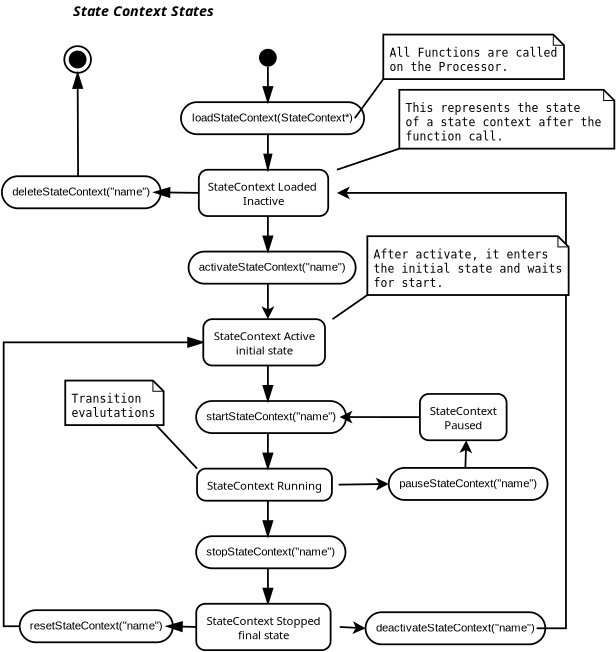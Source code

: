 <?xml version="1.0" encoding="UTF-8"?>
<dia:diagram xmlns:dia="http://www.lysator.liu.se/~alla/dia/">
  <dia:layer name="Background" visible="true">
    <dia:object type="UML - State Term" version="0" id="O0">
      <dia:attribute name="obj_pos">
        <dia:point val="6.075,1.3"/>
      </dia:attribute>
      <dia:attribute name="obj_bb">
        <dia:rectangle val="6.075,1.3;7.075,2.3"/>
      </dia:attribute>
      <dia:attribute name="elem_corner">
        <dia:point val="6.075,1.3"/>
      </dia:attribute>
      <dia:attribute name="elem_width">
        <dia:real val="1"/>
      </dia:attribute>
      <dia:attribute name="elem_height">
        <dia:real val="1"/>
      </dia:attribute>
      <dia:attribute name="is_final">
        <dia:boolean val="false"/>
      </dia:attribute>
    </dia:object>
    <dia:object type="UML - State" version="0" id="O1">
      <dia:attribute name="obj_pos">
        <dia:point val="2.7,8.085"/>
      </dia:attribute>
      <dia:attribute name="obj_bb">
        <dia:rectangle val="2.7,8.085;10.45,10.685"/>
      </dia:attribute>
      <dia:attribute name="elem_corner">
        <dia:point val="2.7,8.085"/>
      </dia:attribute>
      <dia:attribute name="elem_width">
        <dia:real val="7.75"/>
      </dia:attribute>
      <dia:attribute name="elem_height">
        <dia:real val="2.6"/>
      </dia:attribute>
      <dia:attribute name="line_colour">
        <dia:color val="#000000"/>
      </dia:attribute>
      <dia:attribute name="fill_colour">
        <dia:color val="#ffffff"/>
      </dia:attribute>
      <dia:attribute name="text">
        <dia:composite type="text">
          <dia:attribute name="string">
            <dia:string>#StateContext Loaded
Inactive#</dia:string>
          </dia:attribute>
          <dia:attribute name="font">
            <dia:font family="sans" style="0" name="Helvetica"/>
          </dia:attribute>
          <dia:attribute name="height">
            <dia:real val="0.8"/>
          </dia:attribute>
          <dia:attribute name="pos">
            <dia:point val="6.575,9.285"/>
          </dia:attribute>
          <dia:attribute name="color">
            <dia:color val="#000000"/>
          </dia:attribute>
          <dia:attribute name="alignment">
            <dia:enum val="1"/>
          </dia:attribute>
        </dia:composite>
      </dia:attribute>
    </dia:object>
    <dia:object type="Standard - Text" version="0" id="O2">
      <dia:attribute name="obj_pos">
        <dia:point val="-0.4,-0.525"/>
      </dia:attribute>
      <dia:attribute name="obj_bb">
        <dia:rectangle val="-4.75,-1.403;3.978,-0.07"/>
      </dia:attribute>
      <dia:attribute name="text">
        <dia:composite type="text">
          <dia:attribute name="string">
            <dia:string>#State Context States#</dia:string>
          </dia:attribute>
          <dia:attribute name="font">
            <dia:font family="sans" style="88" name="Helvetica"/>
          </dia:attribute>
          <dia:attribute name="height">
            <dia:real val="1"/>
          </dia:attribute>
          <dia:attribute name="pos">
            <dia:point val="-0.4,-0.525"/>
          </dia:attribute>
          <dia:attribute name="color">
            <dia:color val="#000000"/>
          </dia:attribute>
          <dia:attribute name="alignment">
            <dia:enum val="1"/>
          </dia:attribute>
        </dia:composite>
      </dia:attribute>
    </dia:object>
    <dia:object type="Standard - Text" version="0" id="O3">
      <dia:attribute name="obj_pos">
        <dia:point val="6.575,5.3"/>
      </dia:attribute>
      <dia:attribute name="obj_bb">
        <dia:rectangle val="6.575,4.6;6.575,5.6"/>
      </dia:attribute>
      <dia:attribute name="text">
        <dia:composite type="text">
          <dia:attribute name="string">
            <dia:string>##</dia:string>
          </dia:attribute>
          <dia:attribute name="font">
            <dia:font family="sans" style="0" name="Helvetica"/>
          </dia:attribute>
          <dia:attribute name="height">
            <dia:real val="0.8"/>
          </dia:attribute>
          <dia:attribute name="pos">
            <dia:point val="6.575,5.3"/>
          </dia:attribute>
          <dia:attribute name="color">
            <dia:color val="#000000"/>
          </dia:attribute>
          <dia:attribute name="alignment">
            <dia:enum val="0"/>
          </dia:attribute>
        </dia:composite>
      </dia:attribute>
    </dia:object>
    <dia:object type="UML - Activity" version="0" id="O4">
      <dia:attribute name="obj_pos">
        <dia:point val="1.7,4.293"/>
      </dia:attribute>
      <dia:attribute name="obj_bb">
        <dia:rectangle val="1.7,4.293;11.45,6.093"/>
      </dia:attribute>
      <dia:attribute name="elem_corner">
        <dia:point val="1.7,4.293"/>
      </dia:attribute>
      <dia:attribute name="elem_width">
        <dia:real val="9.75"/>
      </dia:attribute>
      <dia:attribute name="elem_height">
        <dia:real val="1.8"/>
      </dia:attribute>
      <dia:attribute name="text">
        <dia:composite type="text">
          <dia:attribute name="string">
            <dia:string>#loadStateContext(StateContext*)#</dia:string>
          </dia:attribute>
          <dia:attribute name="font">
            <dia:font family="arial" style="0" name="Helvetica"/>
          </dia:attribute>
          <dia:attribute name="height">
            <dia:real val="0.8"/>
          </dia:attribute>
          <dia:attribute name="pos">
            <dia:point val="6.575,5.393"/>
          </dia:attribute>
          <dia:attribute name="color">
            <dia:color val="#000000"/>
          </dia:attribute>
          <dia:attribute name="alignment">
            <dia:enum val="1"/>
          </dia:attribute>
        </dia:composite>
      </dia:attribute>
    </dia:object>
    <dia:object type="UML - Activity" version="0" id="O5">
      <dia:attribute name="obj_pos">
        <dia:point val="2.55,21.062"/>
      </dia:attribute>
      <dia:attribute name="obj_bb">
        <dia:rectangle val="2.55,21.062;10.6,22.863"/>
      </dia:attribute>
      <dia:attribute name="elem_corner">
        <dia:point val="2.55,21.062"/>
      </dia:attribute>
      <dia:attribute name="elem_width">
        <dia:real val="8.05"/>
      </dia:attribute>
      <dia:attribute name="elem_height">
        <dia:real val="1.8"/>
      </dia:attribute>
      <dia:attribute name="text">
        <dia:composite type="text">
          <dia:attribute name="string">
            <dia:string>#startStateContext("name")#</dia:string>
          </dia:attribute>
          <dia:attribute name="font">
            <dia:font family="arial" style="0" name="Helvetica"/>
          </dia:attribute>
          <dia:attribute name="height">
            <dia:real val="0.8"/>
          </dia:attribute>
          <dia:attribute name="pos">
            <dia:point val="6.575,22.163"/>
          </dia:attribute>
          <dia:attribute name="color">
            <dia:color val="#000000"/>
          </dia:attribute>
          <dia:attribute name="alignment">
            <dia:enum val="1"/>
          </dia:attribute>
        </dia:composite>
      </dia:attribute>
    </dia:object>
    <dia:object type="UML - State" version="0" id="O6">
      <dia:attribute name="obj_pos">
        <dia:point val="2.6,24.855"/>
      </dia:attribute>
      <dia:attribute name="obj_bb">
        <dia:rectangle val="2.6,24.855;10.55,26.655"/>
      </dia:attribute>
      <dia:attribute name="elem_corner">
        <dia:point val="2.6,24.855"/>
      </dia:attribute>
      <dia:attribute name="elem_width">
        <dia:real val="7.95"/>
      </dia:attribute>
      <dia:attribute name="elem_height">
        <dia:real val="1.8"/>
      </dia:attribute>
      <dia:attribute name="line_colour">
        <dia:color val="#000000"/>
      </dia:attribute>
      <dia:attribute name="fill_colour">
        <dia:color val="#ffffff"/>
      </dia:attribute>
      <dia:attribute name="text">
        <dia:composite type="text">
          <dia:attribute name="string">
            <dia:string>#StateContext Running#</dia:string>
          </dia:attribute>
          <dia:attribute name="font">
            <dia:font family="sans" style="0" name="Helvetica"/>
          </dia:attribute>
          <dia:attribute name="height">
            <dia:real val="0.8"/>
          </dia:attribute>
          <dia:attribute name="pos">
            <dia:point val="6.575,26.055"/>
          </dia:attribute>
          <dia:attribute name="color">
            <dia:color val="#000000"/>
          </dia:attribute>
          <dia:attribute name="alignment">
            <dia:enum val="1"/>
          </dia:attribute>
        </dia:composite>
      </dia:attribute>
    </dia:object>
    <dia:object type="UML - Activity" version="0" id="O7">
      <dia:attribute name="obj_pos">
        <dia:point val="2.55,28.648"/>
      </dia:attribute>
      <dia:attribute name="obj_bb">
        <dia:rectangle val="2.55,28.648;10.6,30.448"/>
      </dia:attribute>
      <dia:attribute name="elem_corner">
        <dia:point val="2.55,28.648"/>
      </dia:attribute>
      <dia:attribute name="elem_width">
        <dia:real val="8.05"/>
      </dia:attribute>
      <dia:attribute name="elem_height">
        <dia:real val="1.8"/>
      </dia:attribute>
      <dia:attribute name="text">
        <dia:composite type="text">
          <dia:attribute name="string">
            <dia:string>#stopStateContext("name")#</dia:string>
          </dia:attribute>
          <dia:attribute name="font">
            <dia:font family="arial" style="0" name="Helvetica"/>
          </dia:attribute>
          <dia:attribute name="height">
            <dia:real val="0.8"/>
          </dia:attribute>
          <dia:attribute name="pos">
            <dia:point val="6.575,29.747"/>
          </dia:attribute>
          <dia:attribute name="color">
            <dia:color val="#000000"/>
          </dia:attribute>
          <dia:attribute name="alignment">
            <dia:enum val="1"/>
          </dia:attribute>
        </dia:composite>
      </dia:attribute>
    </dia:object>
    <dia:object type="UML - Activity" version="0" id="O8">
      <dia:attribute name="obj_pos">
        <dia:point val="-7.35,32.8"/>
      </dia:attribute>
      <dia:attribute name="obj_bb">
        <dia:rectangle val="-7.35,32.8;0.9,34.6"/>
      </dia:attribute>
      <dia:attribute name="elem_corner">
        <dia:point val="-7.35,32.8"/>
      </dia:attribute>
      <dia:attribute name="elem_width">
        <dia:real val="8.25"/>
      </dia:attribute>
      <dia:attribute name="elem_height">
        <dia:real val="1.8"/>
      </dia:attribute>
      <dia:attribute name="text">
        <dia:composite type="text">
          <dia:attribute name="string">
            <dia:string>#resetStateContext("name")#</dia:string>
          </dia:attribute>
          <dia:attribute name="font">
            <dia:font family="arial" style="0" name="Helvetica"/>
          </dia:attribute>
          <dia:attribute name="height">
            <dia:real val="0.8"/>
          </dia:attribute>
          <dia:attribute name="pos">
            <dia:point val="-3.225,33.9"/>
          </dia:attribute>
          <dia:attribute name="color">
            <dia:color val="#000000"/>
          </dia:attribute>
          <dia:attribute name="alignment">
            <dia:enum val="1"/>
          </dia:attribute>
        </dia:composite>
      </dia:attribute>
    </dia:object>
    <dia:object type="Standard - Line" version="0" id="O9">
      <dia:attribute name="obj_pos">
        <dia:point val="6.575,2.3"/>
      </dia:attribute>
      <dia:attribute name="obj_bb">
        <dia:rectangle val="6.075,2.25;7.075,4.343"/>
      </dia:attribute>
      <dia:attribute name="conn_endpoints">
        <dia:point val="6.575,2.3"/>
        <dia:point val="6.575,4.293"/>
      </dia:attribute>
      <dia:attribute name="numcp">
        <dia:int val="1"/>
      </dia:attribute>
      <dia:attribute name="end_arrow">
        <dia:enum val="3"/>
      </dia:attribute>
      <dia:attribute name="end_arrow_length">
        <dia:real val="0.8"/>
      </dia:attribute>
      <dia:attribute name="end_arrow_width">
        <dia:real val="0.5"/>
      </dia:attribute>
      <dia:connections>
        <dia:connection handle="0" to="O0" connection="6"/>
        <dia:connection handle="1" to="O4" connection="1"/>
      </dia:connections>
    </dia:object>
    <dia:object type="Standard - Line" version="0" id="O10">
      <dia:attribute name="obj_pos">
        <dia:point val="6.575,6.093"/>
      </dia:attribute>
      <dia:attribute name="obj_bb">
        <dia:rectangle val="6.175,6.043;6.975,8.135"/>
      </dia:attribute>
      <dia:attribute name="conn_endpoints">
        <dia:point val="6.575,6.093"/>
        <dia:point val="6.575,8.085"/>
      </dia:attribute>
      <dia:attribute name="numcp">
        <dia:int val="1"/>
      </dia:attribute>
      <dia:attribute name="end_arrow">
        <dia:enum val="3"/>
      </dia:attribute>
      <dia:attribute name="end_arrow_length">
        <dia:real val="0.8"/>
      </dia:attribute>
      <dia:attribute name="end_arrow_width">
        <dia:real val="0.4"/>
      </dia:attribute>
      <dia:connections>
        <dia:connection handle="0" to="O4" connection="6"/>
        <dia:connection handle="1" to="O1" connection="1"/>
      </dia:connections>
    </dia:object>
    <dia:object type="Standard - Line" version="0" id="O11">
      <dia:attribute name="obj_pos">
        <dia:point val="6.575,22.863"/>
      </dia:attribute>
      <dia:attribute name="obj_bb">
        <dia:rectangle val="6.075,22.812;7.075,24.905"/>
      </dia:attribute>
      <dia:attribute name="conn_endpoints">
        <dia:point val="6.575,22.863"/>
        <dia:point val="6.575,24.855"/>
      </dia:attribute>
      <dia:attribute name="numcp">
        <dia:int val="1"/>
      </dia:attribute>
      <dia:attribute name="end_arrow">
        <dia:enum val="3"/>
      </dia:attribute>
      <dia:attribute name="end_arrow_length">
        <dia:real val="0.8"/>
      </dia:attribute>
      <dia:attribute name="end_arrow_width">
        <dia:real val="0.5"/>
      </dia:attribute>
      <dia:connections>
        <dia:connection handle="0" to="O5" connection="6"/>
        <dia:connection handle="1" to="O6" connection="1"/>
      </dia:connections>
    </dia:object>
    <dia:object type="Standard - Line" version="0" id="O12">
      <dia:attribute name="obj_pos">
        <dia:point val="6.575,26.655"/>
      </dia:attribute>
      <dia:attribute name="obj_bb">
        <dia:rectangle val="6.075,26.605;7.075,28.698"/>
      </dia:attribute>
      <dia:attribute name="conn_endpoints">
        <dia:point val="6.575,26.655"/>
        <dia:point val="6.575,28.648"/>
      </dia:attribute>
      <dia:attribute name="numcp">
        <dia:int val="1"/>
      </dia:attribute>
      <dia:attribute name="end_arrow">
        <dia:enum val="3"/>
      </dia:attribute>
      <dia:attribute name="end_arrow_length">
        <dia:real val="0.8"/>
      </dia:attribute>
      <dia:attribute name="end_arrow_width">
        <dia:real val="0.5"/>
      </dia:attribute>
      <dia:connections>
        <dia:connection handle="0" to="O6" connection="6"/>
        <dia:connection handle="1" to="O7" connection="1"/>
      </dia:connections>
    </dia:object>
    <dia:object type="Standard - Line" version="0" id="O13">
      <dia:attribute name="obj_pos">
        <dia:point val="6.575,30.448"/>
      </dia:attribute>
      <dia:attribute name="obj_bb">
        <dia:rectangle val="6.08,30.397;7.08,32.491"/>
      </dia:attribute>
      <dia:attribute name="conn_endpoints">
        <dia:point val="6.575,30.448"/>
        <dia:point val="6.58,32.44"/>
      </dia:attribute>
      <dia:attribute name="numcp">
        <dia:int val="1"/>
      </dia:attribute>
      <dia:attribute name="end_arrow">
        <dia:enum val="3"/>
      </dia:attribute>
      <dia:attribute name="end_arrow_length">
        <dia:real val="0.8"/>
      </dia:attribute>
      <dia:attribute name="end_arrow_width">
        <dia:real val="0.5"/>
      </dia:attribute>
      <dia:connections>
        <dia:connection handle="0" to="O7" connection="6"/>
        <dia:connection handle="1" to="O41" connection="1"/>
      </dia:connections>
    </dia:object>
    <dia:object type="Standard - Line" version="0" id="O14">
      <dia:attribute name="obj_pos">
        <dia:point val="2.555,33.74"/>
      </dia:attribute>
      <dia:attribute name="obj_bb">
        <dia:rectangle val="0.838,33.199;2.606,34.201"/>
      </dia:attribute>
      <dia:attribute name="conn_endpoints">
        <dia:point val="2.555,33.74"/>
        <dia:point val="0.9,33.7"/>
      </dia:attribute>
      <dia:attribute name="numcp">
        <dia:int val="1"/>
      </dia:attribute>
      <dia:attribute name="end_arrow">
        <dia:enum val="3"/>
      </dia:attribute>
      <dia:attribute name="end_arrow_length">
        <dia:real val="0.8"/>
      </dia:attribute>
      <dia:attribute name="end_arrow_width">
        <dia:real val="0.5"/>
      </dia:attribute>
      <dia:connections>
        <dia:connection handle="0" to="O41" connection="3"/>
        <dia:connection handle="1" to="O8" connection="4"/>
      </dia:connections>
    </dia:object>
    <dia:object type="Standard - ZigZagLine" version="0" id="O15">
      <dia:attribute name="obj_pos">
        <dia:point val="-7.35,33.7"/>
      </dia:attribute>
      <dia:attribute name="obj_bb">
        <dia:rectangle val="-8.3,17.27;3,33.75"/>
      </dia:attribute>
      <dia:attribute name="orth_points">
        <dia:point val="-7.35,33.7"/>
        <dia:point val="-8.25,33.7"/>
        <dia:point val="-8.25,17.77"/>
        <dia:point val="2.95,17.77"/>
      </dia:attribute>
      <dia:attribute name="orth_orient">
        <dia:enum val="0"/>
        <dia:enum val="1"/>
        <dia:enum val="0"/>
      </dia:attribute>
      <dia:attribute name="autorouting">
        <dia:boolean val="false"/>
      </dia:attribute>
      <dia:attribute name="end_arrow">
        <dia:enum val="3"/>
      </dia:attribute>
      <dia:attribute name="end_arrow_length">
        <dia:real val="0.8"/>
      </dia:attribute>
      <dia:attribute name="end_arrow_width">
        <dia:real val="0.5"/>
      </dia:attribute>
      <dia:connections>
        <dia:connection handle="0" to="O8" connection="3"/>
        <dia:connection handle="1" to="O27" connection="3"/>
      </dia:connections>
    </dia:object>
    <dia:object type="UML - Activity" version="0" id="O16">
      <dia:attribute name="obj_pos">
        <dia:point val="-8.35,8.45"/>
      </dia:attribute>
      <dia:attribute name="obj_bb">
        <dia:rectangle val="-8.35,8.45;0.2,10.25"/>
      </dia:attribute>
      <dia:attribute name="elem_corner">
        <dia:point val="-8.35,8.45"/>
      </dia:attribute>
      <dia:attribute name="elem_width">
        <dia:real val="8.55"/>
      </dia:attribute>
      <dia:attribute name="elem_height">
        <dia:real val="1.8"/>
      </dia:attribute>
      <dia:attribute name="text">
        <dia:composite type="text">
          <dia:attribute name="string">
            <dia:string>#deleteStateContext("name")#</dia:string>
          </dia:attribute>
          <dia:attribute name="font">
            <dia:font family="arial" style="0" name="Helvetica"/>
          </dia:attribute>
          <dia:attribute name="height">
            <dia:real val="0.8"/>
          </dia:attribute>
          <dia:attribute name="pos">
            <dia:point val="-4.075,9.55"/>
          </dia:attribute>
          <dia:attribute name="color">
            <dia:color val="#000000"/>
          </dia:attribute>
          <dia:attribute name="alignment">
            <dia:enum val="1"/>
          </dia:attribute>
        </dia:composite>
      </dia:attribute>
    </dia:object>
    <dia:object type="UML - State Term" version="0" id="O17">
      <dia:attribute name="obj_pos">
        <dia:point val="-4.85,1.15"/>
      </dia:attribute>
      <dia:attribute name="obj_bb">
        <dia:rectangle val="-4.85,1.15;-3.35,2.65"/>
      </dia:attribute>
      <dia:attribute name="elem_corner">
        <dia:point val="-4.85,1.15"/>
      </dia:attribute>
      <dia:attribute name="elem_width">
        <dia:real val="1.5"/>
      </dia:attribute>
      <dia:attribute name="elem_height">
        <dia:real val="1.5"/>
      </dia:attribute>
      <dia:attribute name="is_final">
        <dia:boolean val="true"/>
      </dia:attribute>
    </dia:object>
    <dia:object type="Standard - Line" version="0" id="O18">
      <dia:attribute name="obj_pos">
        <dia:point val="2.7,9.385"/>
      </dia:attribute>
      <dia:attribute name="obj_bb">
        <dia:rectangle val="0.143,8.849;2.751,9.851"/>
      </dia:attribute>
      <dia:attribute name="conn_endpoints">
        <dia:point val="2.7,9.385"/>
        <dia:point val="0.2,9.35"/>
      </dia:attribute>
      <dia:attribute name="numcp">
        <dia:int val="1"/>
      </dia:attribute>
      <dia:attribute name="end_arrow">
        <dia:enum val="3"/>
      </dia:attribute>
      <dia:attribute name="end_arrow_length">
        <dia:real val="0.8"/>
      </dia:attribute>
      <dia:attribute name="end_arrow_width">
        <dia:real val="0.5"/>
      </dia:attribute>
      <dia:connections>
        <dia:connection handle="0" to="O1" connection="3"/>
        <dia:connection handle="1" to="O16" connection="4"/>
      </dia:connections>
    </dia:object>
    <dia:object type="Standard - Line" version="0" id="O19">
      <dia:attribute name="obj_pos">
        <dia:point val="-4.075,8.45"/>
      </dia:attribute>
      <dia:attribute name="obj_bb">
        <dia:rectangle val="-4.6,2.598;-3.6,8.5"/>
      </dia:attribute>
      <dia:attribute name="conn_endpoints">
        <dia:point val="-4.075,8.45"/>
        <dia:point val="-4.1,2.65"/>
      </dia:attribute>
      <dia:attribute name="numcp">
        <dia:int val="1"/>
      </dia:attribute>
      <dia:attribute name="end_arrow">
        <dia:enum val="3"/>
      </dia:attribute>
      <dia:attribute name="end_arrow_length">
        <dia:real val="0.8"/>
      </dia:attribute>
      <dia:attribute name="end_arrow_width">
        <dia:real val="0.5"/>
      </dia:attribute>
      <dia:connections>
        <dia:connection handle="0" to="O16" connection="1"/>
        <dia:connection handle="1" to="O17" connection="6"/>
      </dia:connections>
    </dia:object>
    <dia:object type="UML - Note" version="0" id="O20">
      <dia:attribute name="obj_pos">
        <dia:point val="13.05,0.5"/>
      </dia:attribute>
      <dia:attribute name="obj_bb">
        <dia:rectangle val="13,0.45;22.4,3.05"/>
      </dia:attribute>
      <dia:attribute name="elem_corner">
        <dia:point val="13.05,0.5"/>
      </dia:attribute>
      <dia:attribute name="elem_width">
        <dia:real val="9.3"/>
      </dia:attribute>
      <dia:attribute name="elem_height">
        <dia:real val="2.5"/>
      </dia:attribute>
      <dia:attribute name="line_colour">
        <dia:color val="#000000"/>
      </dia:attribute>
      <dia:attribute name="fill_colour">
        <dia:color val="#ffffff"/>
      </dia:attribute>
      <dia:attribute name="text">
        <dia:composite type="text">
          <dia:attribute name="string">
            <dia:string>#All Functions are called
on the Processor.#</dia:string>
          </dia:attribute>
          <dia:attribute name="font">
            <dia:font family="monospace" style="0" name="Courier"/>
          </dia:attribute>
          <dia:attribute name="height">
            <dia:real val="0.8"/>
          </dia:attribute>
          <dia:attribute name="pos">
            <dia:point val="13.4,1.75"/>
          </dia:attribute>
          <dia:attribute name="color">
            <dia:color val="#000000"/>
          </dia:attribute>
          <dia:attribute name="alignment">
            <dia:enum val="0"/>
          </dia:attribute>
        </dia:composite>
      </dia:attribute>
    </dia:object>
    <dia:object type="Standard - Line" version="0" id="O21">
      <dia:attribute name="obj_pos">
        <dia:point val="13.05,3"/>
      </dia:attribute>
      <dia:attribute name="obj_bb">
        <dia:rectangle val="11.38,2.93;13.12,5.262"/>
      </dia:attribute>
      <dia:attribute name="conn_endpoints">
        <dia:point val="13.05,3"/>
        <dia:point val="11.45,5.192"/>
      </dia:attribute>
      <dia:attribute name="numcp">
        <dia:int val="1"/>
      </dia:attribute>
      <dia:connections>
        <dia:connection handle="0" to="O20" connection="5"/>
        <dia:connection handle="1" to="O4" connection="4"/>
      </dia:connections>
    </dia:object>
    <dia:object type="UML - Note" version="0" id="O22">
      <dia:attribute name="obj_pos">
        <dia:point val="13.95,3.6"/>
      </dia:attribute>
      <dia:attribute name="obj_bb">
        <dia:rectangle val="13.9,3.55;25.05,6.95"/>
      </dia:attribute>
      <dia:attribute name="elem_corner">
        <dia:point val="13.95,3.6"/>
      </dia:attribute>
      <dia:attribute name="elem_width">
        <dia:real val="11.05"/>
      </dia:attribute>
      <dia:attribute name="elem_height">
        <dia:real val="3.3"/>
      </dia:attribute>
      <dia:attribute name="line_colour">
        <dia:color val="#000000"/>
      </dia:attribute>
      <dia:attribute name="fill_colour">
        <dia:color val="#ffffff"/>
      </dia:attribute>
      <dia:attribute name="text">
        <dia:composite type="text">
          <dia:attribute name="string">
            <dia:string>#This represents the state
of a state context after the 
function call.#</dia:string>
          </dia:attribute>
          <dia:attribute name="font">
            <dia:font family="monospace" style="0" name="Courier"/>
          </dia:attribute>
          <dia:attribute name="height">
            <dia:real val="0.8"/>
          </dia:attribute>
          <dia:attribute name="pos">
            <dia:point val="14.3,4.85"/>
          </dia:attribute>
          <dia:attribute name="color">
            <dia:color val="#000000"/>
          </dia:attribute>
          <dia:attribute name="alignment">
            <dia:enum val="0"/>
          </dia:attribute>
        </dia:composite>
      </dia:attribute>
    </dia:object>
    <dia:object type="Standard - Line" version="0" id="O23">
      <dia:attribute name="obj_pos">
        <dia:point val="13.95,6.9"/>
      </dia:attribute>
      <dia:attribute name="obj_bb">
        <dia:rectangle val="10.387,6.837;14.013,8.148"/>
      </dia:attribute>
      <dia:attribute name="conn_endpoints">
        <dia:point val="13.95,6.9"/>
        <dia:point val="10.45,8.085"/>
      </dia:attribute>
      <dia:attribute name="numcp">
        <dia:int val="1"/>
      </dia:attribute>
      <dia:connections>
        <dia:connection handle="0" to="O22" connection="5"/>
        <dia:connection handle="1" to="O1" connection="2"/>
      </dia:connections>
    </dia:object>
    <dia:object type="Standard - Line" version="0" id="O24">
      <dia:attribute name="obj_pos">
        <dia:point val="6.575,19.07"/>
      </dia:attribute>
      <dia:attribute name="obj_bb">
        <dia:rectangle val="6.075,19.02;7.075,21.113"/>
      </dia:attribute>
      <dia:attribute name="conn_endpoints">
        <dia:point val="6.575,19.07"/>
        <dia:point val="6.575,21.062"/>
      </dia:attribute>
      <dia:attribute name="numcp">
        <dia:int val="1"/>
      </dia:attribute>
      <dia:attribute name="end_arrow">
        <dia:enum val="3"/>
      </dia:attribute>
      <dia:attribute name="end_arrow_length">
        <dia:real val="0.8"/>
      </dia:attribute>
      <dia:attribute name="end_arrow_width">
        <dia:real val="0.5"/>
      </dia:attribute>
      <dia:connections>
        <dia:connection handle="0" to="O27" connection="6"/>
        <dia:connection handle="1" to="O5" connection="1"/>
      </dia:connections>
    </dia:object>
    <dia:object type="UML - Activity" version="0" id="O25">
      <dia:attribute name="obj_pos">
        <dia:point val="2.125,12.678"/>
      </dia:attribute>
      <dia:attribute name="obj_bb">
        <dia:rectangle val="2.125,12.678;11.025,14.477"/>
      </dia:attribute>
      <dia:attribute name="elem_corner">
        <dia:point val="2.125,12.678"/>
      </dia:attribute>
      <dia:attribute name="elem_width">
        <dia:real val="8.9"/>
      </dia:attribute>
      <dia:attribute name="elem_height">
        <dia:real val="1.8"/>
      </dia:attribute>
      <dia:attribute name="text">
        <dia:composite type="text">
          <dia:attribute name="string">
            <dia:string>#activateStateContext("name")#</dia:string>
          </dia:attribute>
          <dia:attribute name="font">
            <dia:font family="arial" style="0" name="Helvetica"/>
          </dia:attribute>
          <dia:attribute name="height">
            <dia:real val="0.8"/>
          </dia:attribute>
          <dia:attribute name="pos">
            <dia:point val="6.575,13.777"/>
          </dia:attribute>
          <dia:attribute name="color">
            <dia:color val="#000000"/>
          </dia:attribute>
          <dia:attribute name="alignment">
            <dia:enum val="1"/>
          </dia:attribute>
        </dia:composite>
      </dia:attribute>
    </dia:object>
    <dia:object type="Standard - Line" version="0" id="O26">
      <dia:attribute name="obj_pos">
        <dia:point val="6.575,10.685"/>
      </dia:attribute>
      <dia:attribute name="obj_bb">
        <dia:rectangle val="6.075,10.635;7.075,12.727"/>
      </dia:attribute>
      <dia:attribute name="conn_endpoints">
        <dia:point val="6.575,10.685"/>
        <dia:point val="6.575,12.678"/>
      </dia:attribute>
      <dia:attribute name="numcp">
        <dia:int val="1"/>
      </dia:attribute>
      <dia:attribute name="end_arrow">
        <dia:enum val="3"/>
      </dia:attribute>
      <dia:attribute name="end_arrow_length">
        <dia:real val="0.8"/>
      </dia:attribute>
      <dia:attribute name="end_arrow_width">
        <dia:real val="0.5"/>
      </dia:attribute>
      <dia:connections>
        <dia:connection handle="0" to="O1" connection="6"/>
        <dia:connection handle="1" to="O25" connection="1"/>
      </dia:connections>
    </dia:object>
    <dia:object type="UML - State" version="0" id="O27">
      <dia:attribute name="obj_pos">
        <dia:point val="2.95,16.47"/>
      </dia:attribute>
      <dia:attribute name="obj_bb">
        <dia:rectangle val="2.95,16.47;10.2,19.07"/>
      </dia:attribute>
      <dia:attribute name="elem_corner">
        <dia:point val="2.95,16.47"/>
      </dia:attribute>
      <dia:attribute name="elem_width">
        <dia:real val="7.25"/>
      </dia:attribute>
      <dia:attribute name="elem_height">
        <dia:real val="2.6"/>
      </dia:attribute>
      <dia:attribute name="line_colour">
        <dia:color val="#000000"/>
      </dia:attribute>
      <dia:attribute name="fill_colour">
        <dia:color val="#ffffff"/>
      </dia:attribute>
      <dia:attribute name="text">
        <dia:composite type="text">
          <dia:attribute name="string">
            <dia:string>#StateContext Active
initial state#</dia:string>
          </dia:attribute>
          <dia:attribute name="font">
            <dia:font family="sans" style="0" name="Helvetica"/>
          </dia:attribute>
          <dia:attribute name="height">
            <dia:real val="0.8"/>
          </dia:attribute>
          <dia:attribute name="pos">
            <dia:point val="6.575,17.67"/>
          </dia:attribute>
          <dia:attribute name="color">
            <dia:color val="#000000"/>
          </dia:attribute>
          <dia:attribute name="alignment">
            <dia:enum val="1"/>
          </dia:attribute>
        </dia:composite>
      </dia:attribute>
    </dia:object>
    <dia:object type="Standard - Line" version="0" id="O28">
      <dia:attribute name="obj_pos">
        <dia:point val="6.575,14.477"/>
      </dia:attribute>
      <dia:attribute name="obj_bb">
        <dia:rectangle val="6.075,14.428;7.075,16.52"/>
      </dia:attribute>
      <dia:attribute name="conn_endpoints">
        <dia:point val="6.575,14.477"/>
        <dia:point val="6.575,16.47"/>
      </dia:attribute>
      <dia:attribute name="numcp">
        <dia:int val="1"/>
      </dia:attribute>
      <dia:attribute name="end_arrow">
        <dia:enum val="22"/>
      </dia:attribute>
      <dia:attribute name="end_arrow_length">
        <dia:real val="0.5"/>
      </dia:attribute>
      <dia:attribute name="end_arrow_width">
        <dia:real val="0.5"/>
      </dia:attribute>
      <dia:connections>
        <dia:connection handle="0" to="O25" connection="6"/>
        <dia:connection handle="1" to="O27" connection="1"/>
      </dia:connections>
    </dia:object>
    <dia:object type="UML - Activity" version="0" id="O29">
      <dia:attribute name="obj_pos">
        <dia:point val="12.055,32.915"/>
      </dia:attribute>
      <dia:attribute name="obj_bb">
        <dia:rectangle val="12.055,32.915;21.655,34.715"/>
      </dia:attribute>
      <dia:attribute name="elem_corner">
        <dia:point val="12.055,32.915"/>
      </dia:attribute>
      <dia:attribute name="elem_width">
        <dia:real val="9.6"/>
      </dia:attribute>
      <dia:attribute name="elem_height">
        <dia:real val="1.8"/>
      </dia:attribute>
      <dia:attribute name="text">
        <dia:composite type="text">
          <dia:attribute name="string">
            <dia:string>#deactivateStateContext("name")#</dia:string>
          </dia:attribute>
          <dia:attribute name="font">
            <dia:font family="arial" style="0" name="Helvetica"/>
          </dia:attribute>
          <dia:attribute name="height">
            <dia:real val="0.8"/>
          </dia:attribute>
          <dia:attribute name="pos">
            <dia:point val="16.855,34.015"/>
          </dia:attribute>
          <dia:attribute name="color">
            <dia:color val="#000000"/>
          </dia:attribute>
          <dia:attribute name="alignment">
            <dia:enum val="1"/>
          </dia:attribute>
        </dia:composite>
      </dia:attribute>
    </dia:object>
    <dia:object type="Standard - Line" version="0" id="O30">
      <dia:attribute name="obj_pos">
        <dia:point val="10.605,33.74"/>
      </dia:attribute>
      <dia:attribute name="obj_bb">
        <dia:rectangle val="10.553,33.313;12.131,34.317"/>
      </dia:attribute>
      <dia:attribute name="conn_endpoints">
        <dia:point val="10.605,33.74"/>
        <dia:point val="12.055,33.815"/>
      </dia:attribute>
      <dia:attribute name="numcp">
        <dia:int val="1"/>
      </dia:attribute>
      <dia:attribute name="end_arrow">
        <dia:enum val="22"/>
      </dia:attribute>
      <dia:attribute name="end_arrow_length">
        <dia:real val="0.5"/>
      </dia:attribute>
      <dia:attribute name="end_arrow_width">
        <dia:real val="0.5"/>
      </dia:attribute>
      <dia:connections>
        <dia:connection handle="0" to="O41" connection="4"/>
        <dia:connection handle="1" to="O29" connection="3"/>
      </dia:connections>
    </dia:object>
    <dia:object type="Standard - ZigZagLine" version="0" id="O31">
      <dia:attribute name="obj_pos">
        <dia:point val="21.655,33.815"/>
      </dia:attribute>
      <dia:attribute name="obj_bb">
        <dia:rectangle val="10.4,8.885;23.35,33.865"/>
      </dia:attribute>
      <dia:attribute name="orth_points">
        <dia:point val="21.655,33.815"/>
        <dia:point val="23.3,33.815"/>
        <dia:point val="23.3,9.385"/>
        <dia:point val="10.45,9.385"/>
      </dia:attribute>
      <dia:attribute name="orth_orient">
        <dia:enum val="0"/>
        <dia:enum val="1"/>
        <dia:enum val="0"/>
      </dia:attribute>
      <dia:attribute name="autorouting">
        <dia:boolean val="false"/>
      </dia:attribute>
      <dia:attribute name="end_arrow">
        <dia:enum val="22"/>
      </dia:attribute>
      <dia:attribute name="end_arrow_length">
        <dia:real val="0.5"/>
      </dia:attribute>
      <dia:attribute name="end_arrow_width">
        <dia:real val="0.5"/>
      </dia:attribute>
      <dia:connections>
        <dia:connection handle="0" to="O29" connection="4"/>
        <dia:connection handle="1" to="O1" connection="4"/>
      </dia:connections>
    </dia:object>
    <dia:object type="UML - State" version="0" id="O32">
      <dia:attribute name="obj_pos">
        <dia:point val="15.105,20.665"/>
      </dia:attribute>
      <dia:attribute name="obj_bb">
        <dia:rectangle val="15.105,20.665;20.305,23.265"/>
      </dia:attribute>
      <dia:attribute name="elem_corner">
        <dia:point val="15.105,20.665"/>
      </dia:attribute>
      <dia:attribute name="elem_width">
        <dia:real val="5.2"/>
      </dia:attribute>
      <dia:attribute name="elem_height">
        <dia:real val="2.6"/>
      </dia:attribute>
      <dia:attribute name="line_colour">
        <dia:color val="#000000"/>
      </dia:attribute>
      <dia:attribute name="fill_colour">
        <dia:color val="#ffffff"/>
      </dia:attribute>
      <dia:attribute name="text">
        <dia:composite type="text">
          <dia:attribute name="string">
            <dia:string>#StateContext
Paused#</dia:string>
          </dia:attribute>
          <dia:attribute name="font">
            <dia:font family="sans" style="0" name="Helvetica"/>
          </dia:attribute>
          <dia:attribute name="height">
            <dia:real val="0.8"/>
          </dia:attribute>
          <dia:attribute name="pos">
            <dia:point val="17.705,21.865"/>
          </dia:attribute>
          <dia:attribute name="color">
            <dia:color val="#000000"/>
          </dia:attribute>
          <dia:attribute name="alignment">
            <dia:enum val="1"/>
          </dia:attribute>
        </dia:composite>
      </dia:attribute>
    </dia:object>
    <dia:object type="UML - Activity" version="0" id="O33">
      <dia:attribute name="obj_pos">
        <dia:point val="13.355,24.815"/>
      </dia:attribute>
      <dia:attribute name="obj_bb">
        <dia:rectangle val="13.355,24.815;21.955,26.615"/>
      </dia:attribute>
      <dia:attribute name="elem_corner">
        <dia:point val="13.355,24.815"/>
      </dia:attribute>
      <dia:attribute name="elem_width">
        <dia:real val="8.6"/>
      </dia:attribute>
      <dia:attribute name="elem_height">
        <dia:real val="1.8"/>
      </dia:attribute>
      <dia:attribute name="text">
        <dia:composite type="text">
          <dia:attribute name="string">
            <dia:string>#pauseStateContext("name")#</dia:string>
          </dia:attribute>
          <dia:attribute name="font">
            <dia:font family="arial" style="0" name="Helvetica"/>
          </dia:attribute>
          <dia:attribute name="height">
            <dia:real val="0.8"/>
          </dia:attribute>
          <dia:attribute name="pos">
            <dia:point val="17.655,25.915"/>
          </dia:attribute>
          <dia:attribute name="color">
            <dia:color val="#000000"/>
          </dia:attribute>
          <dia:attribute name="alignment">
            <dia:enum val="1"/>
          </dia:attribute>
        </dia:composite>
      </dia:attribute>
    </dia:object>
    <dia:object type="Standard - Line" version="0" id="O34">
      <dia:attribute name="obj_pos">
        <dia:point val="10.55,25.755"/>
      </dia:attribute>
      <dia:attribute name="obj_bb">
        <dia:rectangle val="10.499,25.214;13.412,26.216"/>
      </dia:attribute>
      <dia:attribute name="conn_endpoints">
        <dia:point val="10.55,25.755"/>
        <dia:point val="13.355,25.715"/>
      </dia:attribute>
      <dia:attribute name="numcp">
        <dia:int val="1"/>
      </dia:attribute>
      <dia:attribute name="end_arrow">
        <dia:enum val="22"/>
      </dia:attribute>
      <dia:attribute name="end_arrow_length">
        <dia:real val="0.5"/>
      </dia:attribute>
      <dia:attribute name="end_arrow_width">
        <dia:real val="0.5"/>
      </dia:attribute>
      <dia:connections>
        <dia:connection handle="0" to="O6" connection="4"/>
        <dia:connection handle="1" to="O33" connection="3"/>
      </dia:connections>
    </dia:object>
    <dia:object type="Standard - Line" version="0" id="O35">
      <dia:attribute name="obj_pos">
        <dia:point val="17.655,24.815"/>
      </dia:attribute>
      <dia:attribute name="obj_bb">
        <dia:rectangle val="17.204,23.199;18.206,24.867"/>
      </dia:attribute>
      <dia:attribute name="conn_endpoints">
        <dia:point val="17.655,24.815"/>
        <dia:point val="17.705,23.265"/>
      </dia:attribute>
      <dia:attribute name="numcp">
        <dia:int val="1"/>
      </dia:attribute>
      <dia:attribute name="end_arrow">
        <dia:enum val="22"/>
      </dia:attribute>
      <dia:attribute name="end_arrow_length">
        <dia:real val="0.5"/>
      </dia:attribute>
      <dia:attribute name="end_arrow_width">
        <dia:real val="0.5"/>
      </dia:attribute>
      <dia:connections>
        <dia:connection handle="0" to="O33" connection="1"/>
        <dia:connection handle="1" to="O32" connection="6"/>
      </dia:connections>
    </dia:object>
    <dia:object type="Standard - Line" version="0" id="O36">
      <dia:attribute name="obj_pos">
        <dia:point val="15.105,21.965"/>
      </dia:attribute>
      <dia:attribute name="obj_bb">
        <dia:rectangle val="10.55,21.462;15.155,22.462"/>
      </dia:attribute>
      <dia:attribute name="conn_endpoints">
        <dia:point val="15.105,21.965"/>
        <dia:point val="10.6,21.962"/>
      </dia:attribute>
      <dia:attribute name="numcp">
        <dia:int val="1"/>
      </dia:attribute>
      <dia:attribute name="end_arrow">
        <dia:enum val="22"/>
      </dia:attribute>
      <dia:attribute name="end_arrow_length">
        <dia:real val="0.5"/>
      </dia:attribute>
      <dia:attribute name="end_arrow_width">
        <dia:real val="0.5"/>
      </dia:attribute>
      <dia:connections>
        <dia:connection handle="0" to="O32" connection="3"/>
        <dia:connection handle="1" to="O5" connection="4"/>
      </dia:connections>
    </dia:object>
    <dia:object type="UML - Note" version="0" id="O37">
      <dia:attribute name="obj_pos">
        <dia:point val="12.155,11.815"/>
      </dia:attribute>
      <dia:attribute name="obj_bb">
        <dia:rectangle val="12.105,11.765;22.555,15.165"/>
      </dia:attribute>
      <dia:attribute name="elem_corner">
        <dia:point val="12.155,11.815"/>
      </dia:attribute>
      <dia:attribute name="elem_width">
        <dia:real val="10.35"/>
      </dia:attribute>
      <dia:attribute name="elem_height">
        <dia:real val="3.3"/>
      </dia:attribute>
      <dia:attribute name="line_colour">
        <dia:color val="#000000"/>
      </dia:attribute>
      <dia:attribute name="fill_colour">
        <dia:color val="#ffffff"/>
      </dia:attribute>
      <dia:attribute name="text">
        <dia:composite type="text">
          <dia:attribute name="string">
            <dia:string>#After activate, it enters
the initial state and waits
for start.#</dia:string>
          </dia:attribute>
          <dia:attribute name="font">
            <dia:font family="monospace" style="0" name="Courier"/>
          </dia:attribute>
          <dia:attribute name="height">
            <dia:real val="0.8"/>
          </dia:attribute>
          <dia:attribute name="pos">
            <dia:point val="12.505,13.065"/>
          </dia:attribute>
          <dia:attribute name="color">
            <dia:color val="#000000"/>
          </dia:attribute>
          <dia:attribute name="alignment">
            <dia:enum val="0"/>
          </dia:attribute>
        </dia:composite>
      </dia:attribute>
    </dia:object>
    <dia:object type="Standard - Line" version="0" id="O38">
      <dia:attribute name="obj_pos">
        <dia:point val="12.155,15.115"/>
      </dia:attribute>
      <dia:attribute name="obj_bb">
        <dia:rectangle val="10.13,15.045;12.225,16.54"/>
      </dia:attribute>
      <dia:attribute name="conn_endpoints">
        <dia:point val="12.155,15.115"/>
        <dia:point val="10.2,16.47"/>
      </dia:attribute>
      <dia:attribute name="numcp">
        <dia:int val="1"/>
      </dia:attribute>
      <dia:connections>
        <dia:connection handle="0" to="O37" connection="5"/>
        <dia:connection handle="1" to="O27" connection="2"/>
      </dia:connections>
    </dia:object>
    <dia:object type="UML - Note" version="0" id="O39">
      <dia:attribute name="obj_pos">
        <dia:point val="-4.795,19.915"/>
      </dia:attribute>
      <dia:attribute name="obj_bb">
        <dia:rectangle val="-4.845,19.865;0.355,22.465"/>
      </dia:attribute>
      <dia:attribute name="elem_corner">
        <dia:point val="-4.795,19.915"/>
      </dia:attribute>
      <dia:attribute name="elem_width">
        <dia:real val="5.1"/>
      </dia:attribute>
      <dia:attribute name="elem_height">
        <dia:real val="2.5"/>
      </dia:attribute>
      <dia:attribute name="line_colour">
        <dia:color val="#000000"/>
      </dia:attribute>
      <dia:attribute name="fill_colour">
        <dia:color val="#ffffff"/>
      </dia:attribute>
      <dia:attribute name="text">
        <dia:composite type="text">
          <dia:attribute name="string">
            <dia:string>#Transition 
evalutations#</dia:string>
          </dia:attribute>
          <dia:attribute name="font">
            <dia:font family="monospace" style="0" name="Courier"/>
          </dia:attribute>
          <dia:attribute name="height">
            <dia:real val="0.8"/>
          </dia:attribute>
          <dia:attribute name="pos">
            <dia:point val="-4.445,21.165"/>
          </dia:attribute>
          <dia:attribute name="color">
            <dia:color val="#000000"/>
          </dia:attribute>
          <dia:attribute name="alignment">
            <dia:enum val="0"/>
          </dia:attribute>
        </dia:composite>
      </dia:attribute>
    </dia:object>
    <dia:object type="Standard - Line" version="0" id="O40">
      <dia:attribute name="obj_pos">
        <dia:point val="0.305,22.415"/>
      </dia:attribute>
      <dia:attribute name="obj_bb">
        <dia:rectangle val="0.234,22.344;2.671,24.926"/>
      </dia:attribute>
      <dia:attribute name="conn_endpoints">
        <dia:point val="0.305,22.415"/>
        <dia:point val="2.6,24.855"/>
      </dia:attribute>
      <dia:attribute name="numcp">
        <dia:int val="1"/>
      </dia:attribute>
      <dia:connections>
        <dia:connection handle="0" to="O39" connection="7"/>
        <dia:connection handle="1" to="O6" connection="0"/>
      </dia:connections>
    </dia:object>
    <dia:object type="UML - State" version="0" id="O41">
      <dia:attribute name="obj_pos">
        <dia:point val="2.555,32.44"/>
      </dia:attribute>
      <dia:attribute name="obj_bb">
        <dia:rectangle val="2.555,32.44;10.605,35.04"/>
      </dia:attribute>
      <dia:attribute name="elem_corner">
        <dia:point val="2.555,32.44"/>
      </dia:attribute>
      <dia:attribute name="elem_width">
        <dia:real val="8.05"/>
      </dia:attribute>
      <dia:attribute name="elem_height">
        <dia:real val="2.6"/>
      </dia:attribute>
      <dia:attribute name="line_colour">
        <dia:color val="#000000"/>
      </dia:attribute>
      <dia:attribute name="fill_colour">
        <dia:color val="#ffffff"/>
      </dia:attribute>
      <dia:attribute name="text">
        <dia:composite type="text">
          <dia:attribute name="string">
            <dia:string>#StateContext Stopped
final state#</dia:string>
          </dia:attribute>
          <dia:attribute name="font">
            <dia:font family="sans" style="0" name="Helvetica"/>
          </dia:attribute>
          <dia:attribute name="height">
            <dia:real val="0.8"/>
          </dia:attribute>
          <dia:attribute name="pos">
            <dia:point val="6.58,33.64"/>
          </dia:attribute>
          <dia:attribute name="color">
            <dia:color val="#000000"/>
          </dia:attribute>
          <dia:attribute name="alignment">
            <dia:enum val="1"/>
          </dia:attribute>
        </dia:composite>
      </dia:attribute>
    </dia:object>
  </dia:layer>
</dia:diagram>
